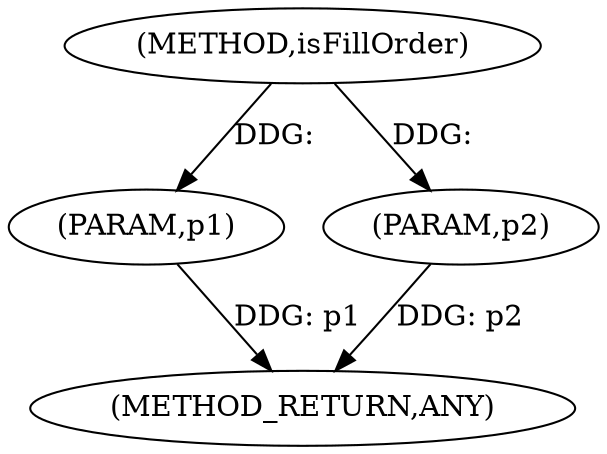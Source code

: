 digraph "isFillOrder" {  
"100034" [label = <(METHOD,isFillOrder)> ]
"100037" [label = <(METHOD_RETURN,ANY)> ]
"100035" [label = <(PARAM,p1)> ]
"100036" [label = <(PARAM,p2)> ]
  "100035" -> "100037"  [ label = "DDG: p1"] 
  "100036" -> "100037"  [ label = "DDG: p2"] 
  "100034" -> "100035"  [ label = "DDG: "] 
  "100034" -> "100036"  [ label = "DDG: "] 
}
